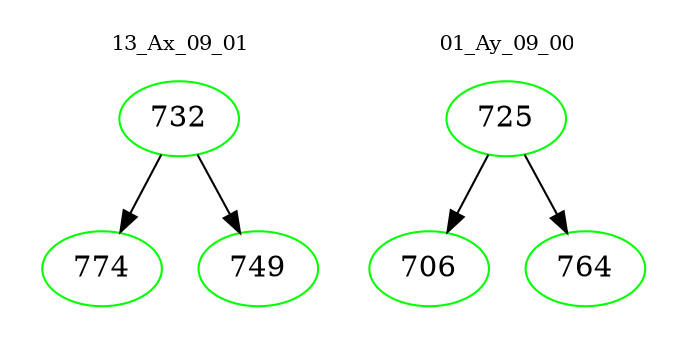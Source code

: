 digraph{
subgraph cluster_0 {
color = white
label = "13_Ax_09_01";
fontsize=10;
T0_732 [label="732", color="green"]
T0_732 -> T0_774 [color="black"]
T0_774 [label="774", color="green"]
T0_732 -> T0_749 [color="black"]
T0_749 [label="749", color="green"]
}
subgraph cluster_1 {
color = white
label = "01_Ay_09_00";
fontsize=10;
T1_725 [label="725", color="green"]
T1_725 -> T1_706 [color="black"]
T1_706 [label="706", color="green"]
T1_725 -> T1_764 [color="black"]
T1_764 [label="764", color="green"]
}
}
